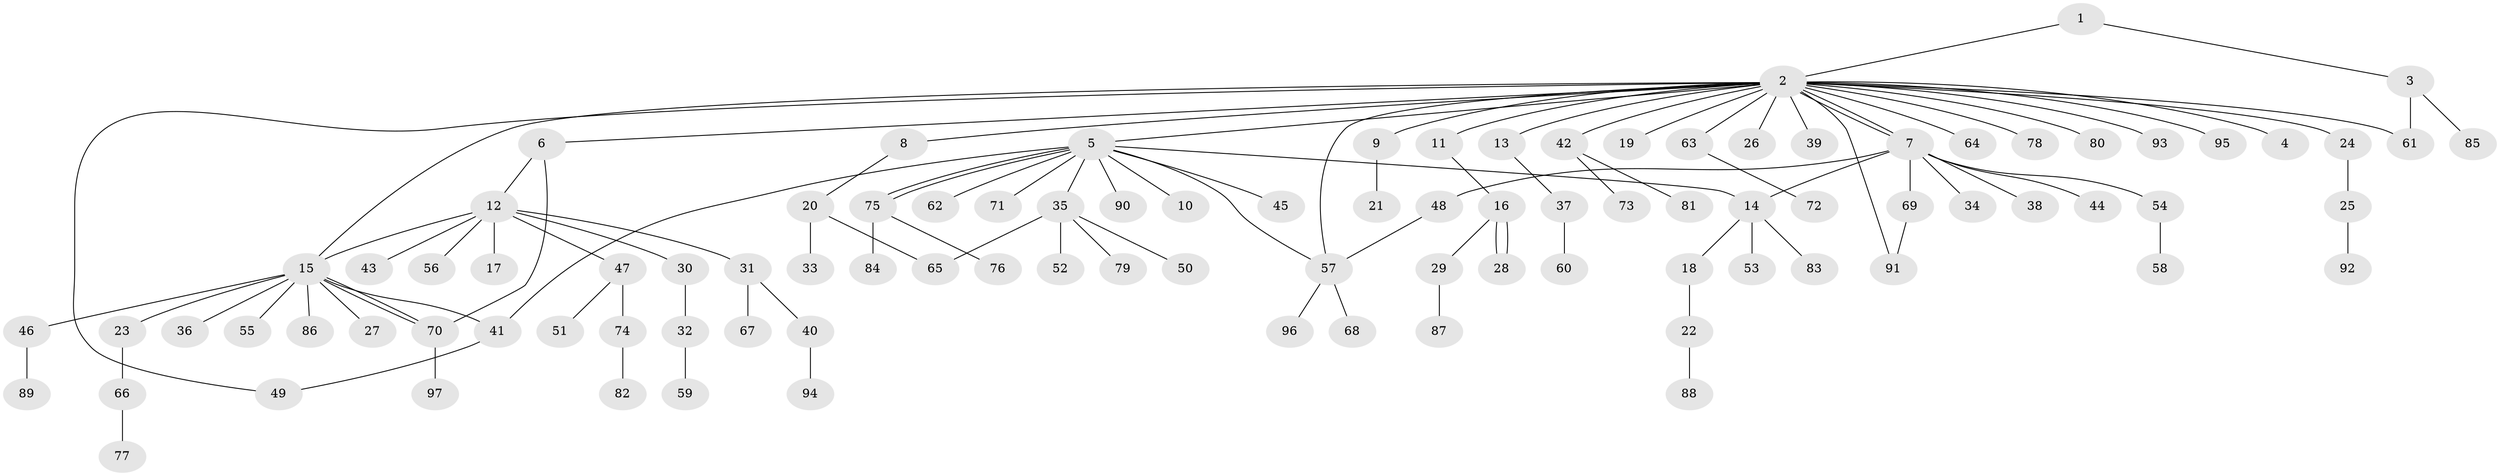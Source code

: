 // coarse degree distribution, {24: 0.014084507042253521, 2: 0.22535211267605634, 1: 0.6056338028169014, 11: 0.028169014084507043, 3: 0.056338028169014086, 7: 0.028169014084507043, 5: 0.014084507042253521, 4: 0.028169014084507043}
// Generated by graph-tools (version 1.1) at 2025/23/03/03/25 07:23:55]
// undirected, 97 vertices, 110 edges
graph export_dot {
graph [start="1"]
  node [color=gray90,style=filled];
  1;
  2;
  3;
  4;
  5;
  6;
  7;
  8;
  9;
  10;
  11;
  12;
  13;
  14;
  15;
  16;
  17;
  18;
  19;
  20;
  21;
  22;
  23;
  24;
  25;
  26;
  27;
  28;
  29;
  30;
  31;
  32;
  33;
  34;
  35;
  36;
  37;
  38;
  39;
  40;
  41;
  42;
  43;
  44;
  45;
  46;
  47;
  48;
  49;
  50;
  51;
  52;
  53;
  54;
  55;
  56;
  57;
  58;
  59;
  60;
  61;
  62;
  63;
  64;
  65;
  66;
  67;
  68;
  69;
  70;
  71;
  72;
  73;
  74;
  75;
  76;
  77;
  78;
  79;
  80;
  81;
  82;
  83;
  84;
  85;
  86;
  87;
  88;
  89;
  90;
  91;
  92;
  93;
  94;
  95;
  96;
  97;
  1 -- 2;
  1 -- 3;
  2 -- 4;
  2 -- 5;
  2 -- 6;
  2 -- 7;
  2 -- 7;
  2 -- 8;
  2 -- 9;
  2 -- 11;
  2 -- 13;
  2 -- 15;
  2 -- 19;
  2 -- 24;
  2 -- 26;
  2 -- 39;
  2 -- 42;
  2 -- 49;
  2 -- 57;
  2 -- 61;
  2 -- 63;
  2 -- 64;
  2 -- 78;
  2 -- 80;
  2 -- 91;
  2 -- 93;
  2 -- 95;
  3 -- 61;
  3 -- 85;
  5 -- 10;
  5 -- 14;
  5 -- 35;
  5 -- 41;
  5 -- 45;
  5 -- 57;
  5 -- 62;
  5 -- 71;
  5 -- 75;
  5 -- 75;
  5 -- 90;
  6 -- 12;
  6 -- 70;
  7 -- 14;
  7 -- 34;
  7 -- 38;
  7 -- 44;
  7 -- 48;
  7 -- 54;
  7 -- 69;
  8 -- 20;
  9 -- 21;
  11 -- 16;
  12 -- 15;
  12 -- 17;
  12 -- 30;
  12 -- 31;
  12 -- 43;
  12 -- 47;
  12 -- 56;
  13 -- 37;
  14 -- 18;
  14 -- 53;
  14 -- 83;
  15 -- 23;
  15 -- 27;
  15 -- 36;
  15 -- 41;
  15 -- 46;
  15 -- 55;
  15 -- 70;
  15 -- 70;
  15 -- 86;
  16 -- 28;
  16 -- 28;
  16 -- 29;
  18 -- 22;
  20 -- 33;
  20 -- 65;
  22 -- 88;
  23 -- 66;
  24 -- 25;
  25 -- 92;
  29 -- 87;
  30 -- 32;
  31 -- 40;
  31 -- 67;
  32 -- 59;
  35 -- 50;
  35 -- 52;
  35 -- 65;
  35 -- 79;
  37 -- 60;
  40 -- 94;
  41 -- 49;
  42 -- 73;
  42 -- 81;
  46 -- 89;
  47 -- 51;
  47 -- 74;
  48 -- 57;
  54 -- 58;
  57 -- 68;
  57 -- 96;
  63 -- 72;
  66 -- 77;
  69 -- 91;
  70 -- 97;
  74 -- 82;
  75 -- 76;
  75 -- 84;
}
